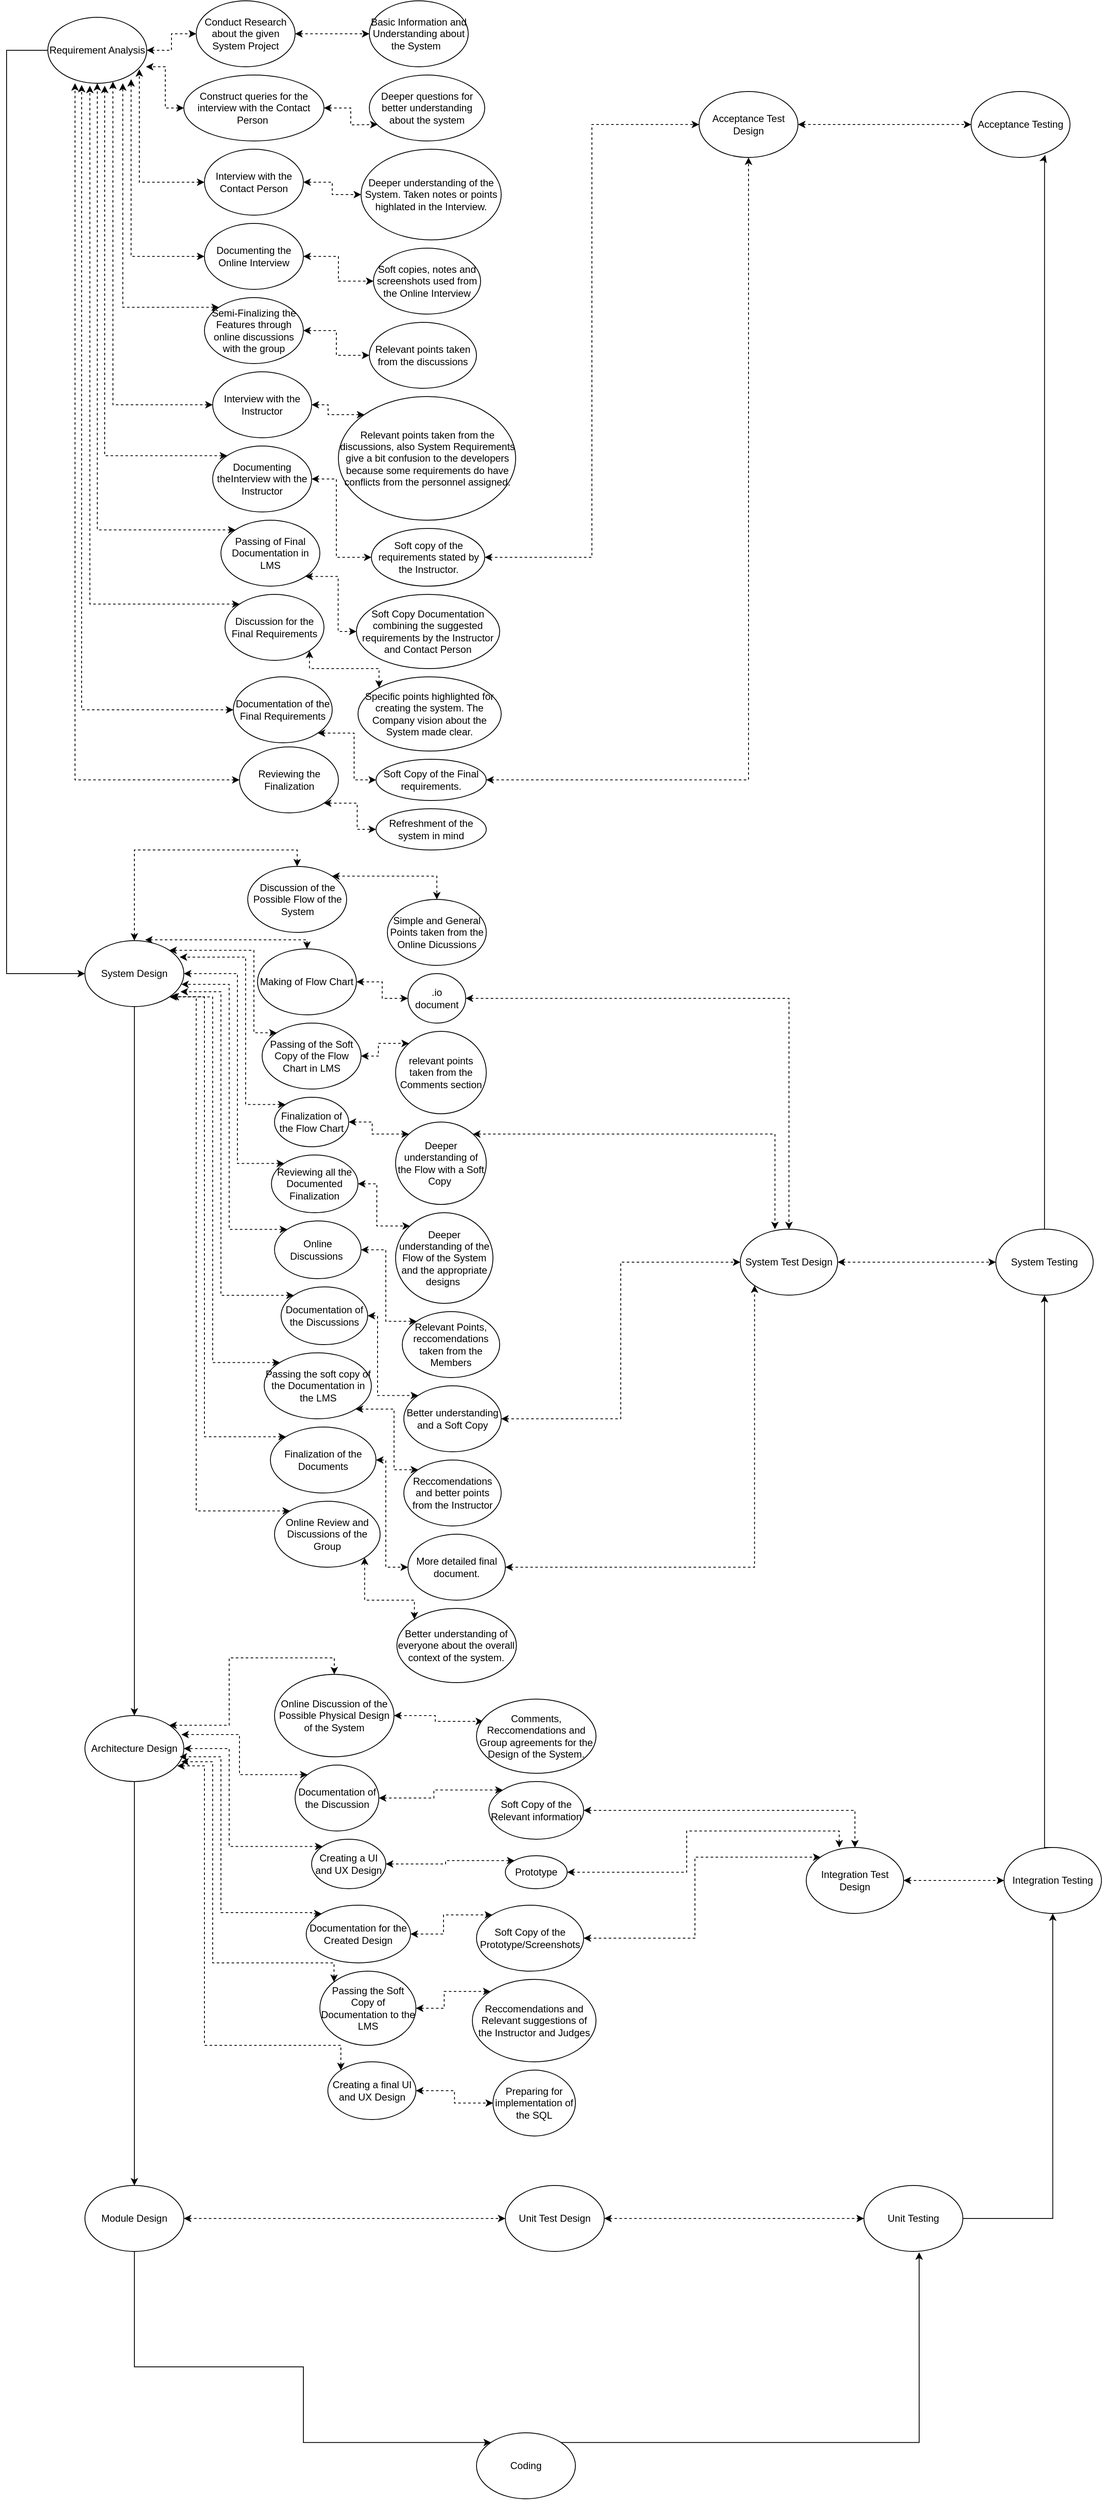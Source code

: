 <mxfile version="14.2.6" type="github"><diagram id="PlMieQk1Rn9KuF5GS92a" name="Page-1"><mxGraphModel dx="1332" dy="506" grid="1" gridSize="10" guides="1" tooltips="1" connect="1" arrows="1" fold="1" page="1" pageScale="1" pageWidth="850" pageHeight="1100" math="0" shadow="0"><root><mxCell id="0"/><mxCell id="1" parent="0"/><mxCell id="YU0Ja6pnneovkRJA9HME-8" style="edgeStyle=orthogonalEdgeStyle;rounded=0;orthogonalLoop=1;jettySize=auto;html=1;exitX=1;exitY=0.5;exitDx=0;exitDy=0;dashed=1;startArrow=classic;startFill=1;" parent="1" source="YU0Ja6pnneovkRJA9HME-1" edge="1"><mxGeometry relative="1" as="geometry"><mxPoint x="490" y="240" as="targetPoint"/></mxGeometry></mxCell><mxCell id="YU0Ja6pnneovkRJA9HME-10" style="edgeStyle=orthogonalEdgeStyle;rounded=0;orthogonalLoop=1;jettySize=auto;html=1;exitX=0;exitY=0.5;exitDx=0;exitDy=0;entryX=0.992;entryY=0.75;entryDx=0;entryDy=0;entryPerimeter=0;dashed=1;startArrow=classic;startFill=1;" parent="1" source="YU0Ja6pnneovkRJA9HME-1" target="YU0Ja6pnneovkRJA9HME-3" edge="1"><mxGeometry relative="1" as="geometry"/></mxCell><mxCell id="YU0Ja6pnneovkRJA9HME-1" value="Construct queries for the interview with the Contact Person&amp;nbsp;" style="ellipse;whiteSpace=wrap;html=1;" parent="1" vertex="1"><mxGeometry x="255" y="180" width="170" height="80" as="geometry"/></mxCell><mxCell id="YU0Ja6pnneovkRJA9HME-11" style="edgeStyle=orthogonalEdgeStyle;rounded=0;orthogonalLoop=1;jettySize=auto;html=1;exitX=0;exitY=0.5;exitDx=0;exitDy=0;entryX=0.925;entryY=0.788;entryDx=0;entryDy=0;dashed=1;startArrow=classic;startFill=1;entryPerimeter=0;" parent="1" source="YU0Ja6pnneovkRJA9HME-2" target="YU0Ja6pnneovkRJA9HME-3" edge="1"><mxGeometry relative="1" as="geometry"/></mxCell><mxCell id="YU0Ja6pnneovkRJA9HME-13" style="edgeStyle=orthogonalEdgeStyle;rounded=0;orthogonalLoop=1;jettySize=auto;html=1;exitX=1;exitY=0.5;exitDx=0;exitDy=0;dashed=1;startArrow=classic;startFill=1;" parent="1" source="YU0Ja6pnneovkRJA9HME-2" target="YU0Ja6pnneovkRJA9HME-12" edge="1"><mxGeometry relative="1" as="geometry"/></mxCell><mxCell id="YU0Ja6pnneovkRJA9HME-2" value="Interview with the Contact Person" style="ellipse;whiteSpace=wrap;html=1;" parent="1" vertex="1"><mxGeometry x="280" y="270" width="120" height="80" as="geometry"/></mxCell><mxCell id="YU0Ja6pnneovkRJA9HME-7" style="edgeStyle=orthogonalEdgeStyle;rounded=0;orthogonalLoop=1;jettySize=auto;html=1;exitX=1;exitY=0.5;exitDx=0;exitDy=0;dashed=1;startArrow=classic;startFill=1;" parent="1" source="YU0Ja6pnneovkRJA9HME-3" target="YU0Ja6pnneovkRJA9HME-5" edge="1"><mxGeometry relative="1" as="geometry"/></mxCell><mxCell id="YU0Ja6pnneovkRJA9HME-54" style="edgeStyle=orthogonalEdgeStyle;rounded=0;orthogonalLoop=1;jettySize=auto;html=1;exitX=0;exitY=0.5;exitDx=0;exitDy=0;entryX=0;entryY=0.5;entryDx=0;entryDy=0;startArrow=none;startFill=0;" parent="1" source="YU0Ja6pnneovkRJA9HME-3" target="YU0Ja6pnneovkRJA9HME-53" edge="1"><mxGeometry relative="1" as="geometry"><Array as="points"><mxPoint x="40" y="150"/><mxPoint x="40" y="1270"/></Array></mxGeometry></mxCell><mxCell id="YU0Ja6pnneovkRJA9HME-3" value="Requirement Analysis" style="ellipse;whiteSpace=wrap;html=1;" parent="1" vertex="1"><mxGeometry x="90" y="110" width="120" height="80" as="geometry"/></mxCell><mxCell id="YU0Ja6pnneovkRJA9HME-4" value="Basic Information and Understanding about the System&amp;nbsp;&amp;nbsp;" style="ellipse;whiteSpace=wrap;html=1;" parent="1" vertex="1"><mxGeometry x="480" y="90" width="120" height="80" as="geometry"/></mxCell><mxCell id="YU0Ja6pnneovkRJA9HME-6" style="edgeStyle=orthogonalEdgeStyle;rounded=0;orthogonalLoop=1;jettySize=auto;html=1;exitX=1;exitY=0.5;exitDx=0;exitDy=0;entryX=0;entryY=0.5;entryDx=0;entryDy=0;dashed=1;startArrow=classic;startFill=1;" parent="1" source="YU0Ja6pnneovkRJA9HME-5" target="YU0Ja6pnneovkRJA9HME-4" edge="1"><mxGeometry relative="1" as="geometry"/></mxCell><mxCell id="YU0Ja6pnneovkRJA9HME-5" value="Conduct Research about the given System Project" style="ellipse;whiteSpace=wrap;html=1;" parent="1" vertex="1"><mxGeometry x="270" y="90" width="120" height="80" as="geometry"/></mxCell><mxCell id="YU0Ja6pnneovkRJA9HME-9" value="Deeper questions for better understanding about the system" style="ellipse;whiteSpace=wrap;html=1;" parent="1" vertex="1"><mxGeometry x="480" y="180" width="140" height="80" as="geometry"/></mxCell><mxCell id="YU0Ja6pnneovkRJA9HME-12" value="Deeper understanding of the System. Taken notes or points highlated in the Interview." style="ellipse;whiteSpace=wrap;html=1;" parent="1" vertex="1"><mxGeometry x="470" y="270" width="170" height="110" as="geometry"/></mxCell><mxCell id="YU0Ja6pnneovkRJA9HME-15" style="edgeStyle=orthogonalEdgeStyle;rounded=0;orthogonalLoop=1;jettySize=auto;html=1;exitX=0;exitY=0.5;exitDx=0;exitDy=0;dashed=1;startArrow=classic;startFill=1;entryX=0.842;entryY=0.938;entryDx=0;entryDy=0;entryPerimeter=0;" parent="1" source="YU0Ja6pnneovkRJA9HME-14" target="YU0Ja6pnneovkRJA9HME-3" edge="1"><mxGeometry relative="1" as="geometry"><mxPoint x="190" y="180" as="targetPoint"/></mxGeometry></mxCell><mxCell id="YU0Ja6pnneovkRJA9HME-17" style="edgeStyle=orthogonalEdgeStyle;rounded=0;orthogonalLoop=1;jettySize=auto;html=1;exitX=1;exitY=0.5;exitDx=0;exitDy=0;dashed=1;startArrow=classic;startFill=1;" parent="1" source="YU0Ja6pnneovkRJA9HME-14" target="YU0Ja6pnneovkRJA9HME-16" edge="1"><mxGeometry relative="1" as="geometry"/></mxCell><mxCell id="YU0Ja6pnneovkRJA9HME-14" value="Documenting the Online Interview" style="ellipse;whiteSpace=wrap;html=1;" parent="1" vertex="1"><mxGeometry x="280" y="360" width="120" height="80" as="geometry"/></mxCell><mxCell id="YU0Ja6pnneovkRJA9HME-16" value="Soft copies, notes and screenshots used from the Online Interview" style="ellipse;whiteSpace=wrap;html=1;" parent="1" vertex="1"><mxGeometry x="485" y="390" width="130" height="80" as="geometry"/></mxCell><mxCell id="YU0Ja6pnneovkRJA9HME-19" style="edgeStyle=orthogonalEdgeStyle;rounded=0;orthogonalLoop=1;jettySize=auto;html=1;exitX=0;exitY=0;exitDx=0;exitDy=0;entryX=0.758;entryY=1;entryDx=0;entryDy=0;entryPerimeter=0;dashed=1;startArrow=classic;startFill=1;" parent="1" source="YU0Ja6pnneovkRJA9HME-18" target="YU0Ja6pnneovkRJA9HME-3" edge="1"><mxGeometry relative="1" as="geometry"/></mxCell><mxCell id="YU0Ja6pnneovkRJA9HME-21" style="edgeStyle=orthogonalEdgeStyle;rounded=0;orthogonalLoop=1;jettySize=auto;html=1;exitX=1;exitY=0.5;exitDx=0;exitDy=0;dashed=1;startArrow=classic;startFill=1;" parent="1" source="YU0Ja6pnneovkRJA9HME-18" target="YU0Ja6pnneovkRJA9HME-20" edge="1"><mxGeometry relative="1" as="geometry"/></mxCell><mxCell id="YU0Ja6pnneovkRJA9HME-18" value="Semi-Finalizing the Features through online discussions&lt;br&gt;with the group" style="ellipse;whiteSpace=wrap;html=1;" parent="1" vertex="1"><mxGeometry x="280" y="450" width="120" height="80" as="geometry"/></mxCell><mxCell id="YU0Ja6pnneovkRJA9HME-20" value="Relevant points taken from the discussions" style="ellipse;whiteSpace=wrap;html=1;" parent="1" vertex="1"><mxGeometry x="480" y="480" width="130" height="80" as="geometry"/></mxCell><mxCell id="YU0Ja6pnneovkRJA9HME-23" style="edgeStyle=orthogonalEdgeStyle;rounded=0;orthogonalLoop=1;jettySize=auto;html=1;exitX=0;exitY=0.5;exitDx=0;exitDy=0;entryX=0.658;entryY=0.975;entryDx=0;entryDy=0;entryPerimeter=0;dashed=1;startArrow=classic;startFill=1;" parent="1" source="YU0Ja6pnneovkRJA9HME-22" target="YU0Ja6pnneovkRJA9HME-3" edge="1"><mxGeometry relative="1" as="geometry"/></mxCell><mxCell id="YU0Ja6pnneovkRJA9HME-25" style="edgeStyle=orthogonalEdgeStyle;rounded=0;orthogonalLoop=1;jettySize=auto;html=1;exitX=1;exitY=0.5;exitDx=0;exitDy=0;entryX=0;entryY=0;entryDx=0;entryDy=0;dashed=1;startArrow=classic;startFill=1;" parent="1" source="YU0Ja6pnneovkRJA9HME-22" target="YU0Ja6pnneovkRJA9HME-24" edge="1"><mxGeometry relative="1" as="geometry"/></mxCell><mxCell id="YU0Ja6pnneovkRJA9HME-22" value="Interview with the Instructor" style="ellipse;whiteSpace=wrap;html=1;" parent="1" vertex="1"><mxGeometry x="290" y="540" width="120" height="80" as="geometry"/></mxCell><mxCell id="YU0Ja6pnneovkRJA9HME-24" value="Relevant points taken from the discussions, also System Requirements give a bit confusion to the developers because some requirements do have conflicts from the personnel assigned." style="ellipse;whiteSpace=wrap;html=1;" parent="1" vertex="1"><mxGeometry x="442.5" y="570" width="215" height="150" as="geometry"/></mxCell><mxCell id="YU0Ja6pnneovkRJA9HME-28" style="edgeStyle=orthogonalEdgeStyle;rounded=0;orthogonalLoop=1;jettySize=auto;html=1;exitX=1;exitY=0.5;exitDx=0;exitDy=0;entryX=0;entryY=0.5;entryDx=0;entryDy=0;dashed=1;startArrow=classic;startFill=1;" parent="1" source="YU0Ja6pnneovkRJA9HME-26" target="YU0Ja6pnneovkRJA9HME-27" edge="1"><mxGeometry relative="1" as="geometry"><Array as="points"><mxPoint x="440" y="670"/><mxPoint x="440" y="765"/></Array></mxGeometry></mxCell><mxCell id="YU0Ja6pnneovkRJA9HME-29" style="edgeStyle=orthogonalEdgeStyle;rounded=0;orthogonalLoop=1;jettySize=auto;html=1;exitX=0;exitY=0;exitDx=0;exitDy=0;entryX=0.575;entryY=1.038;entryDx=0;entryDy=0;entryPerimeter=0;dashed=1;startArrow=classic;startFill=1;" parent="1" source="YU0Ja6pnneovkRJA9HME-26" target="YU0Ja6pnneovkRJA9HME-3" edge="1"><mxGeometry relative="1" as="geometry"/></mxCell><mxCell id="YU0Ja6pnneovkRJA9HME-26" value="Documenting theInterview with the Instructor" style="ellipse;whiteSpace=wrap;html=1;" parent="1" vertex="1"><mxGeometry x="290" y="630" width="120" height="80" as="geometry"/></mxCell><mxCell id="YU0Ja6pnneovkRJA9HME-47" style="edgeStyle=orthogonalEdgeStyle;rounded=0;orthogonalLoop=1;jettySize=auto;html=1;exitX=1;exitY=0.5;exitDx=0;exitDy=0;entryX=0;entryY=0.5;entryDx=0;entryDy=0;dashed=1;startArrow=classic;startFill=1;" parent="1" source="YU0Ja6pnneovkRJA9HME-27" target="YU0Ja6pnneovkRJA9HME-46" edge="1"><mxGeometry relative="1" as="geometry"/></mxCell><mxCell id="YU0Ja6pnneovkRJA9HME-27" value="Soft copy of the requirements stated by the Instructor." style="ellipse;whiteSpace=wrap;html=1;" parent="1" vertex="1"><mxGeometry x="482.5" y="730" width="137.5" height="70" as="geometry"/></mxCell><mxCell id="YU0Ja6pnneovkRJA9HME-32" style="edgeStyle=orthogonalEdgeStyle;rounded=0;orthogonalLoop=1;jettySize=auto;html=1;exitX=1;exitY=1;exitDx=0;exitDy=0;entryX=0;entryY=0.5;entryDx=0;entryDy=0;dashed=1;startArrow=classic;startFill=1;" parent="1" source="YU0Ja6pnneovkRJA9HME-30" target="YU0Ja6pnneovkRJA9HME-31" edge="1"><mxGeometry relative="1" as="geometry"/></mxCell><mxCell id="YU0Ja6pnneovkRJA9HME-33" style="edgeStyle=orthogonalEdgeStyle;rounded=0;orthogonalLoop=1;jettySize=auto;html=1;exitX=0;exitY=0;exitDx=0;exitDy=0;entryX=0.5;entryY=1;entryDx=0;entryDy=0;dashed=1;startArrow=classic;startFill=1;" parent="1" source="YU0Ja6pnneovkRJA9HME-30" target="YU0Ja6pnneovkRJA9HME-3" edge="1"><mxGeometry relative="1" as="geometry"/></mxCell><mxCell id="YU0Ja6pnneovkRJA9HME-30" value="Passing of Final Documentation in LMS" style="ellipse;whiteSpace=wrap;html=1;" parent="1" vertex="1"><mxGeometry x="300" y="720" width="120" height="80" as="geometry"/></mxCell><mxCell id="YU0Ja6pnneovkRJA9HME-31" value="Soft Copy Documentation combining the suggested requirements by the Instructor and Contact Person" style="ellipse;whiteSpace=wrap;html=1;" parent="1" vertex="1"><mxGeometry x="464.38" y="810" width="173.75" height="90" as="geometry"/></mxCell><mxCell id="YU0Ja6pnneovkRJA9HME-36" style="edgeStyle=orthogonalEdgeStyle;rounded=0;orthogonalLoop=1;jettySize=auto;html=1;exitX=1;exitY=1;exitDx=0;exitDy=0;entryX=0;entryY=0;entryDx=0;entryDy=0;dashed=1;startArrow=classic;startFill=1;" parent="1" source="YU0Ja6pnneovkRJA9HME-34" target="YU0Ja6pnneovkRJA9HME-35" edge="1"><mxGeometry relative="1" as="geometry"><Array as="points"><mxPoint x="407" y="900"/><mxPoint x="492" y="900"/></Array></mxGeometry></mxCell><mxCell id="YU0Ja6pnneovkRJA9HME-37" style="edgeStyle=orthogonalEdgeStyle;rounded=0;orthogonalLoop=1;jettySize=auto;html=1;exitX=0;exitY=0;exitDx=0;exitDy=0;entryX=0.425;entryY=1.038;entryDx=0;entryDy=0;entryPerimeter=0;dashed=1;startArrow=classic;startFill=1;" parent="1" source="YU0Ja6pnneovkRJA9HME-34" target="YU0Ja6pnneovkRJA9HME-3" edge="1"><mxGeometry relative="1" as="geometry"/></mxCell><mxCell id="YU0Ja6pnneovkRJA9HME-34" value="Discussion for the Final Requirements" style="ellipse;whiteSpace=wrap;html=1;" parent="1" vertex="1"><mxGeometry x="305" y="810" width="120" height="80" as="geometry"/></mxCell><mxCell id="YU0Ja6pnneovkRJA9HME-35" value="Specific points highlighted for creating the system. The Company vision about the System made clear." style="ellipse;whiteSpace=wrap;html=1;" parent="1" vertex="1"><mxGeometry x="466.25" y="910" width="173.75" height="90" as="geometry"/></mxCell><mxCell id="YU0Ja6pnneovkRJA9HME-40" style="edgeStyle=orthogonalEdgeStyle;rounded=0;orthogonalLoop=1;jettySize=auto;html=1;exitX=1;exitY=1;exitDx=0;exitDy=0;entryX=0;entryY=0.5;entryDx=0;entryDy=0;dashed=1;startArrow=classic;startFill=1;" parent="1" source="YU0Ja6pnneovkRJA9HME-38" target="YU0Ja6pnneovkRJA9HME-39" edge="1"><mxGeometry relative="1" as="geometry"/></mxCell><mxCell id="YU0Ja6pnneovkRJA9HME-41" style="edgeStyle=orthogonalEdgeStyle;rounded=0;orthogonalLoop=1;jettySize=auto;html=1;exitX=0;exitY=0.5;exitDx=0;exitDy=0;entryX=0.342;entryY=1.025;entryDx=0;entryDy=0;entryPerimeter=0;dashed=1;startArrow=classic;startFill=1;" parent="1" source="YU0Ja6pnneovkRJA9HME-38" target="YU0Ja6pnneovkRJA9HME-3" edge="1"><mxGeometry relative="1" as="geometry"/></mxCell><mxCell id="YU0Ja6pnneovkRJA9HME-38" value="Documentation of the Final Requirements" style="ellipse;whiteSpace=wrap;html=1;" parent="1" vertex="1"><mxGeometry x="315" y="910" width="120" height="80" as="geometry"/></mxCell><mxCell id="YU0Ja6pnneovkRJA9HME-48" style="edgeStyle=orthogonalEdgeStyle;rounded=0;orthogonalLoop=1;jettySize=auto;html=1;exitX=1;exitY=0.5;exitDx=0;exitDy=0;entryX=0.5;entryY=1;entryDx=0;entryDy=0;dashed=1;startArrow=classic;startFill=1;" parent="1" source="YU0Ja6pnneovkRJA9HME-39" target="YU0Ja6pnneovkRJA9HME-46" edge="1"><mxGeometry relative="1" as="geometry"/></mxCell><mxCell id="YU0Ja6pnneovkRJA9HME-39" value="Soft Copy of the Final requirements." style="ellipse;whiteSpace=wrap;html=1;" parent="1" vertex="1"><mxGeometry x="488.13" y="1010" width="133.75" height="50" as="geometry"/></mxCell><mxCell id="YU0Ja6pnneovkRJA9HME-44" style="edgeStyle=orthogonalEdgeStyle;rounded=0;orthogonalLoop=1;jettySize=auto;html=1;exitX=1;exitY=1;exitDx=0;exitDy=0;entryX=0;entryY=0.5;entryDx=0;entryDy=0;dashed=1;startArrow=classic;startFill=1;" parent="1" source="YU0Ja6pnneovkRJA9HME-42" target="YU0Ja6pnneovkRJA9HME-43" edge="1"><mxGeometry relative="1" as="geometry"/></mxCell><mxCell id="YU0Ja6pnneovkRJA9HME-45" style="edgeStyle=orthogonalEdgeStyle;rounded=0;orthogonalLoop=1;jettySize=auto;html=1;exitX=0;exitY=0.5;exitDx=0;exitDy=0;entryX=0.275;entryY=1;entryDx=0;entryDy=0;entryPerimeter=0;dashed=1;startArrow=classic;startFill=1;" parent="1" source="YU0Ja6pnneovkRJA9HME-42" target="YU0Ja6pnneovkRJA9HME-3" edge="1"><mxGeometry relative="1" as="geometry"/></mxCell><mxCell id="YU0Ja6pnneovkRJA9HME-42" value="Reviewing the Finalization" style="ellipse;whiteSpace=wrap;html=1;" parent="1" vertex="1"><mxGeometry x="322.5" y="995" width="120" height="80" as="geometry"/></mxCell><mxCell id="YU0Ja6pnneovkRJA9HME-43" value="Refreshment of the system in mind" style="ellipse;whiteSpace=wrap;html=1;" parent="1" vertex="1"><mxGeometry x="488.13" y="1070" width="133.75" height="50" as="geometry"/></mxCell><mxCell id="YU0Ja6pnneovkRJA9HME-50" style="edgeStyle=orthogonalEdgeStyle;rounded=0;orthogonalLoop=1;jettySize=auto;html=1;exitX=1;exitY=0.5;exitDx=0;exitDy=0;dashed=1;startArrow=classic;startFill=1;" parent="1" source="YU0Ja6pnneovkRJA9HME-46" target="YU0Ja6pnneovkRJA9HME-49" edge="1"><mxGeometry relative="1" as="geometry"/></mxCell><mxCell id="YU0Ja6pnneovkRJA9HME-46" value="Acceptance Test Design" style="ellipse;whiteSpace=wrap;html=1;" parent="1" vertex="1"><mxGeometry x="880" y="200" width="120" height="80" as="geometry"/></mxCell><mxCell id="YU0Ja6pnneovkRJA9HME-49" value="Acceptance Testing" style="ellipse;whiteSpace=wrap;html=1;" parent="1" vertex="1"><mxGeometry x="1210" y="200" width="120" height="80" as="geometry"/></mxCell><mxCell id="YU0Ja6pnneovkRJA9HME-56" style="edgeStyle=orthogonalEdgeStyle;rounded=0;orthogonalLoop=1;jettySize=auto;html=1;exitX=0.5;exitY=0;exitDx=0;exitDy=0;entryX=0.5;entryY=0;entryDx=0;entryDy=0;dashed=1;startArrow=classic;startFill=1;" parent="1" source="YU0Ja6pnneovkRJA9HME-53" target="YU0Ja6pnneovkRJA9HME-55" edge="1"><mxGeometry relative="1" as="geometry"/></mxCell><mxCell id="YU0Ja6pnneovkRJA9HME-66" style="edgeStyle=orthogonalEdgeStyle;rounded=0;orthogonalLoop=1;jettySize=auto;html=1;exitX=1;exitY=0;exitDx=0;exitDy=0;entryX=0;entryY=0;entryDx=0;entryDy=0;dashed=1;startArrow=classic;startFill=1;" parent="1" source="YU0Ja6pnneovkRJA9HME-53" target="YU0Ja6pnneovkRJA9HME-63" edge="1"><mxGeometry relative="1" as="geometry"><Array as="points"><mxPoint x="340" y="1242"/><mxPoint x="340" y="1342"/></Array></mxGeometry></mxCell><mxCell id="YU0Ja6pnneovkRJA9HME-104" style="edgeStyle=orthogonalEdgeStyle;rounded=0;orthogonalLoop=1;jettySize=auto;html=1;exitX=0.5;exitY=1;exitDx=0;exitDy=0;entryX=0.5;entryY=0;entryDx=0;entryDy=0;startArrow=none;startFill=0;" parent="1" source="YU0Ja6pnneovkRJA9HME-53" target="YU0Ja6pnneovkRJA9HME-103" edge="1"><mxGeometry relative="1" as="geometry"/></mxCell><mxCell id="YU0Ja6pnneovkRJA9HME-53" value="System Design" style="ellipse;whiteSpace=wrap;html=1;" parent="1" vertex="1"><mxGeometry x="135" y="1230" width="120" height="80" as="geometry"/></mxCell><mxCell id="YU0Ja6pnneovkRJA9HME-58" style="edgeStyle=orthogonalEdgeStyle;rounded=0;orthogonalLoop=1;jettySize=auto;html=1;exitX=1;exitY=0;exitDx=0;exitDy=0;entryX=0.5;entryY=0;entryDx=0;entryDy=0;dashed=1;startArrow=classic;startFill=1;" parent="1" source="YU0Ja6pnneovkRJA9HME-55" target="YU0Ja6pnneovkRJA9HME-57" edge="1"><mxGeometry relative="1" as="geometry"/></mxCell><mxCell id="YU0Ja6pnneovkRJA9HME-55" value="Discussion of the Possible Flow of the System" style="ellipse;whiteSpace=wrap;html=1;" parent="1" vertex="1"><mxGeometry x="332.5" y="1140" width="120" height="80" as="geometry"/></mxCell><mxCell id="YU0Ja6pnneovkRJA9HME-57" value="Simple and General Points taken from the Online Dicussions" style="ellipse;whiteSpace=wrap;html=1;" parent="1" vertex="1"><mxGeometry x="501.88" y="1180" width="120" height="80" as="geometry"/></mxCell><mxCell id="YU0Ja6pnneovkRJA9HME-60" style="edgeStyle=orthogonalEdgeStyle;rounded=0;orthogonalLoop=1;jettySize=auto;html=1;exitX=0.5;exitY=0;exitDx=0;exitDy=0;entryX=0.608;entryY=-0.012;entryDx=0;entryDy=0;entryPerimeter=0;dashed=1;startArrow=classic;startFill=1;" parent="1" source="YU0Ja6pnneovkRJA9HME-59" target="YU0Ja6pnneovkRJA9HME-53" edge="1"><mxGeometry relative="1" as="geometry"><Array as="points"><mxPoint x="404" y="1240"/><mxPoint x="404" y="1229"/></Array></mxGeometry></mxCell><mxCell id="YU0Ja6pnneovkRJA9HME-62" style="edgeStyle=orthogonalEdgeStyle;rounded=0;orthogonalLoop=1;jettySize=auto;html=1;exitX=1;exitY=0.5;exitDx=0;exitDy=0;dashed=1;startArrow=classic;startFill=1;" parent="1" source="YU0Ja6pnneovkRJA9HME-59" target="YU0Ja6pnneovkRJA9HME-61" edge="1"><mxGeometry relative="1" as="geometry"/></mxCell><mxCell id="YU0Ja6pnneovkRJA9HME-59" value="Making of Flow Chart" style="ellipse;whiteSpace=wrap;html=1;" parent="1" vertex="1"><mxGeometry x="344.38" y="1240" width="120" height="80" as="geometry"/></mxCell><mxCell id="YU0Ja6pnneovkRJA9HME-96" style="edgeStyle=orthogonalEdgeStyle;rounded=0;orthogonalLoop=1;jettySize=auto;html=1;exitX=1;exitY=0.5;exitDx=0;exitDy=0;entryX=0.5;entryY=0;entryDx=0;entryDy=0;dashed=1;startArrow=classic;startFill=1;" parent="1" source="YU0Ja6pnneovkRJA9HME-61" target="YU0Ja6pnneovkRJA9HME-95" edge="1"><mxGeometry relative="1" as="geometry"/></mxCell><mxCell id="YU0Ja6pnneovkRJA9HME-61" value=".io document" style="ellipse;whiteSpace=wrap;html=1;" parent="1" vertex="1"><mxGeometry x="526.88" y="1270" width="70" height="60" as="geometry"/></mxCell><mxCell id="YU0Ja6pnneovkRJA9HME-65" style="edgeStyle=orthogonalEdgeStyle;rounded=0;orthogonalLoop=1;jettySize=auto;html=1;exitX=1;exitY=0.5;exitDx=0;exitDy=0;entryX=0;entryY=0;entryDx=0;entryDy=0;dashed=1;startArrow=classic;startFill=1;" parent="1" source="YU0Ja6pnneovkRJA9HME-63" target="YU0Ja6pnneovkRJA9HME-64" edge="1"><mxGeometry relative="1" as="geometry"/></mxCell><mxCell id="YU0Ja6pnneovkRJA9HME-63" value="Passing of the Soft Copy of the Flow Chart in LMS" style="ellipse;whiteSpace=wrap;html=1;" parent="1" vertex="1"><mxGeometry x="350" y="1330" width="120" height="80" as="geometry"/></mxCell><mxCell id="YU0Ja6pnneovkRJA9HME-64" value="relevant points taken from the Comments section" style="ellipse;whiteSpace=wrap;html=1;" parent="1" vertex="1"><mxGeometry x="511.88" y="1340" width="110" height="100" as="geometry"/></mxCell><mxCell id="YU0Ja6pnneovkRJA9HME-68" style="edgeStyle=orthogonalEdgeStyle;rounded=0;orthogonalLoop=1;jettySize=auto;html=1;exitX=0;exitY=0;exitDx=0;exitDy=0;entryX=0.958;entryY=0.25;entryDx=0;entryDy=0;entryPerimeter=0;dashed=1;startArrow=classic;startFill=1;" parent="1" source="YU0Ja6pnneovkRJA9HME-67" target="YU0Ja6pnneovkRJA9HME-53" edge="1"><mxGeometry relative="1" as="geometry"><Array as="points"><mxPoint x="330" y="1429"/><mxPoint x="330" y="1250"/></Array></mxGeometry></mxCell><mxCell id="YU0Ja6pnneovkRJA9HME-70" style="edgeStyle=orthogonalEdgeStyle;rounded=0;orthogonalLoop=1;jettySize=auto;html=1;exitX=1;exitY=0.5;exitDx=0;exitDy=0;entryX=0;entryY=0;entryDx=0;entryDy=0;dashed=1;startArrow=classic;startFill=1;" parent="1" source="YU0Ja6pnneovkRJA9HME-67" target="YU0Ja6pnneovkRJA9HME-69" edge="1"><mxGeometry relative="1" as="geometry"/></mxCell><mxCell id="YU0Ja6pnneovkRJA9HME-67" value="Finalization of the Flow Chart" style="ellipse;whiteSpace=wrap;html=1;" parent="1" vertex="1"><mxGeometry x="365" y="1420" width="90" height="60" as="geometry"/></mxCell><mxCell id="YU0Ja6pnneovkRJA9HME-97" style="edgeStyle=orthogonalEdgeStyle;rounded=0;orthogonalLoop=1;jettySize=auto;html=1;exitX=1;exitY=0;exitDx=0;exitDy=0;entryX=0.356;entryY=0;entryDx=0;entryDy=0;entryPerimeter=0;dashed=1;startArrow=classic;startFill=1;" parent="1" source="YU0Ja6pnneovkRJA9HME-69" target="YU0Ja6pnneovkRJA9HME-95" edge="1"><mxGeometry relative="1" as="geometry"/></mxCell><mxCell id="YU0Ja6pnneovkRJA9HME-69" value="Deeper understanding of the Flow with a Soft Copy&amp;nbsp;" style="ellipse;whiteSpace=wrap;html=1;" parent="1" vertex="1"><mxGeometry x="511.88" y="1450" width="110" height="100" as="geometry"/></mxCell><mxCell id="YU0Ja6pnneovkRJA9HME-73" style="edgeStyle=orthogonalEdgeStyle;rounded=0;orthogonalLoop=1;jettySize=auto;html=1;exitX=1;exitY=0.5;exitDx=0;exitDy=0;entryX=0;entryY=0;entryDx=0;entryDy=0;dashed=1;startArrow=classic;startFill=1;" parent="1" source="YU0Ja6pnneovkRJA9HME-71" target="YU0Ja6pnneovkRJA9HME-72" edge="1"><mxGeometry relative="1" as="geometry"/></mxCell><mxCell id="YU0Ja6pnneovkRJA9HME-74" style="edgeStyle=orthogonalEdgeStyle;rounded=0;orthogonalLoop=1;jettySize=auto;html=1;exitX=0;exitY=0;exitDx=0;exitDy=0;entryX=1;entryY=0.5;entryDx=0;entryDy=0;dashed=1;startArrow=classic;startFill=1;" parent="1" source="YU0Ja6pnneovkRJA9HME-71" target="YU0Ja6pnneovkRJA9HME-53" edge="1"><mxGeometry relative="1" as="geometry"><Array as="points"><mxPoint x="320" y="1500"/><mxPoint x="320" y="1270"/></Array></mxGeometry></mxCell><mxCell id="YU0Ja6pnneovkRJA9HME-71" value="Reviewing all the Documented Finalization" style="ellipse;whiteSpace=wrap;html=1;" parent="1" vertex="1"><mxGeometry x="361.25" y="1490" width="105" height="70" as="geometry"/></mxCell><mxCell id="YU0Ja6pnneovkRJA9HME-72" value="Deeper understanding of the Flow of the System and the appropriate designs&amp;nbsp;" style="ellipse;whiteSpace=wrap;html=1;" parent="1" vertex="1"><mxGeometry x="511.88" y="1560" width="118.12" height="110" as="geometry"/></mxCell><mxCell id="YU0Ja6pnneovkRJA9HME-76" style="edgeStyle=orthogonalEdgeStyle;rounded=0;orthogonalLoop=1;jettySize=auto;html=1;exitX=0;exitY=0;exitDx=0;exitDy=0;entryX=0.975;entryY=0.663;entryDx=0;entryDy=0;entryPerimeter=0;dashed=1;startArrow=classic;startFill=1;" parent="1" source="YU0Ja6pnneovkRJA9HME-75" target="YU0Ja6pnneovkRJA9HME-53" edge="1"><mxGeometry relative="1" as="geometry"><Array as="points"><mxPoint x="310" y="1580"/><mxPoint x="310" y="1283"/></Array></mxGeometry></mxCell><mxCell id="YU0Ja6pnneovkRJA9HME-78" style="edgeStyle=orthogonalEdgeStyle;rounded=0;orthogonalLoop=1;jettySize=auto;html=1;exitX=1;exitY=0.5;exitDx=0;exitDy=0;entryX=0;entryY=0;entryDx=0;entryDy=0;dashed=1;startArrow=classic;startFill=1;" parent="1" source="YU0Ja6pnneovkRJA9HME-75" target="YU0Ja6pnneovkRJA9HME-77" edge="1"><mxGeometry relative="1" as="geometry"><Array as="points"><mxPoint x="500" y="1605"/><mxPoint x="500" y="1692"/></Array></mxGeometry></mxCell><mxCell id="YU0Ja6pnneovkRJA9HME-75" value="Online Discussions&amp;nbsp;" style="ellipse;whiteSpace=wrap;html=1;" parent="1" vertex="1"><mxGeometry x="365" y="1570" width="105" height="70" as="geometry"/></mxCell><mxCell id="YU0Ja6pnneovkRJA9HME-77" value="Relevant Points, reccomendations taken from the Members" style="ellipse;whiteSpace=wrap;html=1;" parent="1" vertex="1"><mxGeometry x="520.01" y="1680" width="118.12" height="80" as="geometry"/></mxCell><mxCell id="YU0Ja6pnneovkRJA9HME-81" style="edgeStyle=orthogonalEdgeStyle;rounded=0;orthogonalLoop=1;jettySize=auto;html=1;exitX=1;exitY=0.5;exitDx=0;exitDy=0;entryX=0;entryY=0;entryDx=0;entryDy=0;dashed=1;startArrow=classic;startFill=1;" parent="1" source="YU0Ja6pnneovkRJA9HME-79" target="YU0Ja6pnneovkRJA9HME-80" edge="1"><mxGeometry relative="1" as="geometry"><Array as="points"><mxPoint x="490" y="1685"/><mxPoint x="490" y="1782"/></Array></mxGeometry></mxCell><mxCell id="YU0Ja6pnneovkRJA9HME-82" style="edgeStyle=orthogonalEdgeStyle;rounded=0;orthogonalLoop=1;jettySize=auto;html=1;exitX=0;exitY=0;exitDx=0;exitDy=0;entryX=0.967;entryY=0.775;entryDx=0;entryDy=0;entryPerimeter=0;dashed=1;startArrow=classic;startFill=1;" parent="1" source="YU0Ja6pnneovkRJA9HME-79" target="YU0Ja6pnneovkRJA9HME-53" edge="1"><mxGeometry relative="1" as="geometry"><Array as="points"><mxPoint x="300" y="1660"/><mxPoint x="300" y="1292"/></Array></mxGeometry></mxCell><mxCell id="YU0Ja6pnneovkRJA9HME-79" value="Documentation of the Discussions" style="ellipse;whiteSpace=wrap;html=1;" parent="1" vertex="1"><mxGeometry x="373" y="1650" width="105" height="70" as="geometry"/></mxCell><mxCell id="YU0Ja6pnneovkRJA9HME-98" style="edgeStyle=orthogonalEdgeStyle;rounded=0;orthogonalLoop=1;jettySize=auto;html=1;exitX=1;exitY=0.5;exitDx=0;exitDy=0;entryX=0;entryY=0.5;entryDx=0;entryDy=0;dashed=1;startArrow=classic;startFill=1;" parent="1" source="YU0Ja6pnneovkRJA9HME-80" target="YU0Ja6pnneovkRJA9HME-95" edge="1"><mxGeometry relative="1" as="geometry"/></mxCell><mxCell id="YU0Ja6pnneovkRJA9HME-80" value="Better understanding and a Soft Copy" style="ellipse;whiteSpace=wrap;html=1;" parent="1" vertex="1"><mxGeometry x="521.88" y="1770" width="118.12" height="80" as="geometry"/></mxCell><mxCell id="YU0Ja6pnneovkRJA9HME-85" style="edgeStyle=orthogonalEdgeStyle;rounded=0;orthogonalLoop=1;jettySize=auto;html=1;exitX=1;exitY=1;exitDx=0;exitDy=0;entryX=0;entryY=0;entryDx=0;entryDy=0;dashed=1;startArrow=classic;startFill=1;" parent="1" source="YU0Ja6pnneovkRJA9HME-83" target="YU0Ja6pnneovkRJA9HME-84" edge="1"><mxGeometry relative="1" as="geometry"><Array as="points"><mxPoint x="510" y="1798"/><mxPoint x="510" y="1872"/></Array></mxGeometry></mxCell><mxCell id="YU0Ja6pnneovkRJA9HME-86" style="edgeStyle=orthogonalEdgeStyle;rounded=0;orthogonalLoop=1;jettySize=auto;html=1;exitX=0;exitY=0;exitDx=0;exitDy=0;entryX=1;entryY=1;entryDx=0;entryDy=0;dashed=1;startArrow=classic;startFill=1;" parent="1" source="YU0Ja6pnneovkRJA9HME-83" target="YU0Ja6pnneovkRJA9HME-53" edge="1"><mxGeometry relative="1" as="geometry"><Array as="points"><mxPoint x="290" y="1742"/><mxPoint x="290" y="1298"/></Array></mxGeometry></mxCell><mxCell id="YU0Ja6pnneovkRJA9HME-83" value="Passing the soft copy of the Documentation in the LMS" style="ellipse;whiteSpace=wrap;html=1;" parent="1" vertex="1"><mxGeometry x="352.5" y="1730" width="130" height="80" as="geometry"/></mxCell><mxCell id="YU0Ja6pnneovkRJA9HME-84" value="Reccomendations and better points from the Instructor" style="ellipse;whiteSpace=wrap;html=1;" parent="1" vertex="1"><mxGeometry x="521.88" y="1860" width="118.12" height="80" as="geometry"/></mxCell><mxCell id="YU0Ja6pnneovkRJA9HME-89" style="edgeStyle=orthogonalEdgeStyle;rounded=0;orthogonalLoop=1;jettySize=auto;html=1;exitX=1;exitY=0.5;exitDx=0;exitDy=0;entryX=0;entryY=0.5;entryDx=0;entryDy=0;dashed=1;startArrow=classic;startFill=1;" parent="1" source="YU0Ja6pnneovkRJA9HME-87" target="YU0Ja6pnneovkRJA9HME-88" edge="1"><mxGeometry relative="1" as="geometry"><Array as="points"><mxPoint x="500" y="1860"/><mxPoint x="500" y="1990"/></Array></mxGeometry></mxCell><mxCell id="YU0Ja6pnneovkRJA9HME-90" style="edgeStyle=orthogonalEdgeStyle;rounded=0;orthogonalLoop=1;jettySize=auto;html=1;exitX=0;exitY=0;exitDx=0;exitDy=0;dashed=1;startArrow=classic;startFill=1;" parent="1" source="YU0Ja6pnneovkRJA9HME-87" edge="1"><mxGeometry relative="1" as="geometry"><mxPoint x="240" y="1298" as="targetPoint"/><Array as="points"><mxPoint x="280" y="1832"/><mxPoint x="280" y="1298"/></Array></mxGeometry></mxCell><mxCell id="YU0Ja6pnneovkRJA9HME-87" value="Finalization of the Documents" style="ellipse;whiteSpace=wrap;html=1;" parent="1" vertex="1"><mxGeometry x="360" y="1820" width="128.13" height="80" as="geometry"/></mxCell><mxCell id="YU0Ja6pnneovkRJA9HME-99" style="edgeStyle=orthogonalEdgeStyle;rounded=0;orthogonalLoop=1;jettySize=auto;html=1;exitX=1;exitY=0.5;exitDx=0;exitDy=0;entryX=0;entryY=1;entryDx=0;entryDy=0;dashed=1;startArrow=classic;startFill=1;" parent="1" source="YU0Ja6pnneovkRJA9HME-88" target="YU0Ja6pnneovkRJA9HME-95" edge="1"><mxGeometry relative="1" as="geometry"/></mxCell><mxCell id="YU0Ja6pnneovkRJA9HME-88" value="More detailed final document." style="ellipse;whiteSpace=wrap;html=1;" parent="1" vertex="1"><mxGeometry x="526.88" y="1950" width="118.12" height="80" as="geometry"/></mxCell><mxCell id="YU0Ja6pnneovkRJA9HME-92" style="edgeStyle=orthogonalEdgeStyle;rounded=0;orthogonalLoop=1;jettySize=auto;html=1;exitX=0;exitY=0;exitDx=0;exitDy=0;dashed=1;startArrow=classic;startFill=1;" parent="1" source="YU0Ja6pnneovkRJA9HME-91" edge="1"><mxGeometry relative="1" as="geometry"><mxPoint x="240" y="1298" as="targetPoint"/><Array as="points"><mxPoint x="270" y="1922"/><mxPoint x="270" y="1298"/></Array></mxGeometry></mxCell><mxCell id="YU0Ja6pnneovkRJA9HME-94" style="edgeStyle=orthogonalEdgeStyle;rounded=0;orthogonalLoop=1;jettySize=auto;html=1;exitX=1;exitY=1;exitDx=0;exitDy=0;entryX=0;entryY=0;entryDx=0;entryDy=0;dashed=1;startArrow=classic;startFill=1;" parent="1" source="YU0Ja6pnneovkRJA9HME-91" target="YU0Ja6pnneovkRJA9HME-93" edge="1"><mxGeometry relative="1" as="geometry"><Array as="points"><mxPoint x="474" y="2030"/><mxPoint x="535" y="2030"/></Array></mxGeometry></mxCell><mxCell id="YU0Ja6pnneovkRJA9HME-91" value="Online Review and Discussions of the Group" style="ellipse;whiteSpace=wrap;html=1;" parent="1" vertex="1"><mxGeometry x="365" y="1910" width="128.13" height="80" as="geometry"/></mxCell><mxCell id="YU0Ja6pnneovkRJA9HME-93" value="Better understanding of everyone about the overall context of the system." style="ellipse;whiteSpace=wrap;html=1;" parent="1" vertex="1"><mxGeometry x="513.44" y="2040" width="145" height="90" as="geometry"/></mxCell><mxCell id="YU0Ja6pnneovkRJA9HME-101" style="edgeStyle=orthogonalEdgeStyle;rounded=0;orthogonalLoop=1;jettySize=auto;html=1;exitX=1;exitY=0.5;exitDx=0;exitDy=0;entryX=0;entryY=0.5;entryDx=0;entryDy=0;dashed=1;startArrow=classic;startFill=1;" parent="1" source="YU0Ja6pnneovkRJA9HME-95" target="YU0Ja6pnneovkRJA9HME-100" edge="1"><mxGeometry relative="1" as="geometry"><Array as="points"><mxPoint x="1240" y="1620"/></Array></mxGeometry></mxCell><mxCell id="YU0Ja6pnneovkRJA9HME-95" value="System Test Design" style="ellipse;whiteSpace=wrap;html=1;" parent="1" vertex="1"><mxGeometry x="930" y="1580" width="118.12" height="80" as="geometry"/></mxCell><mxCell id="YU0Ja6pnneovkRJA9HME-102" style="edgeStyle=orthogonalEdgeStyle;rounded=0;orthogonalLoop=1;jettySize=auto;html=1;exitX=0.5;exitY=0;exitDx=0;exitDy=0;startArrow=none;startFill=0;entryX=0.75;entryY=0.963;entryDx=0;entryDy=0;entryPerimeter=0;" parent="1" source="YU0Ja6pnneovkRJA9HME-100" target="YU0Ja6pnneovkRJA9HME-49" edge="1"><mxGeometry relative="1" as="geometry"><mxPoint x="1299" y="280" as="targetPoint"/><Array as="points"><mxPoint x="1299" y="280"/></Array></mxGeometry></mxCell><mxCell id="YU0Ja6pnneovkRJA9HME-100" value="System Testing" style="ellipse;whiteSpace=wrap;html=1;" parent="1" vertex="1"><mxGeometry x="1240" y="1580" width="118.12" height="80" as="geometry"/></mxCell><mxCell id="YU0Ja6pnneovkRJA9HME-106" style="edgeStyle=orthogonalEdgeStyle;rounded=0;orthogonalLoop=1;jettySize=auto;html=1;exitX=1;exitY=0;exitDx=0;exitDy=0;entryX=0.5;entryY=0;entryDx=0;entryDy=0;startArrow=classic;startFill=1;dashed=1;" parent="1" source="YU0Ja6pnneovkRJA9HME-103" target="YU0Ja6pnneovkRJA9HME-105" edge="1"><mxGeometry relative="1" as="geometry"/></mxCell><mxCell id="YU0Ja6pnneovkRJA9HME-137" style="edgeStyle=orthogonalEdgeStyle;rounded=0;orthogonalLoop=1;jettySize=auto;html=1;exitX=0.5;exitY=1;exitDx=0;exitDy=0;startArrow=none;startFill=0;" parent="1" source="YU0Ja6pnneovkRJA9HME-103" target="YU0Ja6pnneovkRJA9HME-136" edge="1"><mxGeometry relative="1" as="geometry"/></mxCell><mxCell id="YU0Ja6pnneovkRJA9HME-103" value="Architecture Design" style="ellipse;whiteSpace=wrap;html=1;" parent="1" vertex="1"><mxGeometry x="135" y="2170" width="120" height="80" as="geometry"/></mxCell><mxCell id="YU0Ja6pnneovkRJA9HME-118" style="edgeStyle=orthogonalEdgeStyle;rounded=0;orthogonalLoop=1;jettySize=auto;html=1;entryX=0.055;entryY=0.3;entryDx=0;entryDy=0;entryPerimeter=0;dashed=1;startArrow=classic;startFill=1;" parent="1" source="YU0Ja6pnneovkRJA9HME-105" target="YU0Ja6pnneovkRJA9HME-117" edge="1"><mxGeometry relative="1" as="geometry"/></mxCell><mxCell id="YU0Ja6pnneovkRJA9HME-105" value="Online Discussion of the Possible Physical Design of the System" style="ellipse;whiteSpace=wrap;html=1;" parent="1" vertex="1"><mxGeometry x="365" y="2120" width="145" height="100" as="geometry"/></mxCell><mxCell id="YU0Ja6pnneovkRJA9HME-109" style="edgeStyle=orthogonalEdgeStyle;rounded=0;orthogonalLoop=1;jettySize=auto;html=1;exitX=0;exitY=0;exitDx=0;exitDy=0;entryX=0.975;entryY=0.288;entryDx=0;entryDy=0;entryPerimeter=0;dashed=1;startArrow=classic;startFill=1;" parent="1" source="YU0Ja6pnneovkRJA9HME-107" target="YU0Ja6pnneovkRJA9HME-103" edge="1"><mxGeometry relative="1" as="geometry"/></mxCell><mxCell id="YU0Ja6pnneovkRJA9HME-120" style="edgeStyle=orthogonalEdgeStyle;rounded=0;orthogonalLoop=1;jettySize=auto;html=1;exitX=1;exitY=0.5;exitDx=0;exitDy=0;entryX=0;entryY=0;entryDx=0;entryDy=0;dashed=1;startArrow=classic;startFill=1;" parent="1" source="YU0Ja6pnneovkRJA9HME-107" target="YU0Ja6pnneovkRJA9HME-119" edge="1"><mxGeometry relative="1" as="geometry"/></mxCell><mxCell id="YU0Ja6pnneovkRJA9HME-107" value="Documentation of the Discussion" style="ellipse;whiteSpace=wrap;html=1;" parent="1" vertex="1"><mxGeometry x="390" y="2230" width="101.56" height="80" as="geometry"/></mxCell><mxCell id="YU0Ja6pnneovkRJA9HME-110" style="edgeStyle=orthogonalEdgeStyle;rounded=0;orthogonalLoop=1;jettySize=auto;html=1;exitX=0;exitY=0;exitDx=0;exitDy=0;entryX=1;entryY=0.5;entryDx=0;entryDy=0;dashed=1;startArrow=classic;startFill=1;" parent="1" source="YU0Ja6pnneovkRJA9HME-108" target="YU0Ja6pnneovkRJA9HME-103" edge="1"><mxGeometry relative="1" as="geometry"><Array as="points"><mxPoint x="310" y="2329"/><mxPoint x="310" y="2210"/></Array></mxGeometry></mxCell><mxCell id="YU0Ja6pnneovkRJA9HME-122" style="edgeStyle=orthogonalEdgeStyle;rounded=0;orthogonalLoop=1;jettySize=auto;html=1;exitX=1;exitY=0.5;exitDx=0;exitDy=0;entryX=0;entryY=0;entryDx=0;entryDy=0;dashed=1;startArrow=classic;startFill=1;" parent="1" source="YU0Ja6pnneovkRJA9HME-108" target="YU0Ja6pnneovkRJA9HME-121" edge="1"><mxGeometry relative="1" as="geometry"/></mxCell><mxCell id="YU0Ja6pnneovkRJA9HME-108" value="Creating a UI and UX Design" style="ellipse;whiteSpace=wrap;html=1;" parent="1" vertex="1"><mxGeometry x="410" y="2320" width="90" height="60" as="geometry"/></mxCell><mxCell id="YU0Ja6pnneovkRJA9HME-112" style="edgeStyle=orthogonalEdgeStyle;rounded=0;orthogonalLoop=1;jettySize=auto;html=1;exitX=0;exitY=0;exitDx=0;exitDy=0;dashed=1;startArrow=classic;startFill=1;entryX=0.958;entryY=0.625;entryDx=0;entryDy=0;entryPerimeter=0;" parent="1" source="YU0Ja6pnneovkRJA9HME-111" target="YU0Ja6pnneovkRJA9HME-103" edge="1"><mxGeometry relative="1" as="geometry"><mxPoint x="260" y="2220" as="targetPoint"/><Array as="points"><mxPoint x="410" y="2410"/><mxPoint x="410" y="2409"/><mxPoint x="300" y="2409"/><mxPoint x="300" y="2220"/></Array></mxGeometry></mxCell><mxCell id="YU0Ja6pnneovkRJA9HME-124" style="edgeStyle=orthogonalEdgeStyle;rounded=0;orthogonalLoop=1;jettySize=auto;html=1;exitX=1;exitY=0.5;exitDx=0;exitDy=0;entryX=0;entryY=0;entryDx=0;entryDy=0;dashed=1;startArrow=classic;startFill=1;" parent="1" source="YU0Ja6pnneovkRJA9HME-111" target="YU0Ja6pnneovkRJA9HME-123" edge="1"><mxGeometry relative="1" as="geometry"/></mxCell><mxCell id="YU0Ja6pnneovkRJA9HME-111" value="Documentation for the Created Design" style="ellipse;whiteSpace=wrap;html=1;" parent="1" vertex="1"><mxGeometry x="403.44" y="2400" width="126.56" height="70" as="geometry"/></mxCell><mxCell id="YU0Ja6pnneovkRJA9HME-114" style="edgeStyle=orthogonalEdgeStyle;rounded=0;orthogonalLoop=1;jettySize=auto;html=1;exitX=0;exitY=0;exitDx=0;exitDy=0;entryX=0.975;entryY=0.7;entryDx=0;entryDy=0;entryPerimeter=0;dashed=1;startArrow=classic;startFill=1;" parent="1" source="YU0Ja6pnneovkRJA9HME-113" target="YU0Ja6pnneovkRJA9HME-103" edge="1"><mxGeometry relative="1" as="geometry"><Array as="points"><mxPoint x="437" y="2470"/><mxPoint x="290" y="2470"/><mxPoint x="290" y="2226"/></Array></mxGeometry></mxCell><mxCell id="YU0Ja6pnneovkRJA9HME-126" style="edgeStyle=orthogonalEdgeStyle;rounded=0;orthogonalLoop=1;jettySize=auto;html=1;exitX=1;exitY=0.5;exitDx=0;exitDy=0;entryX=0;entryY=0;entryDx=0;entryDy=0;dashed=1;startArrow=classic;startFill=1;" parent="1" source="YU0Ja6pnneovkRJA9HME-113" target="YU0Ja6pnneovkRJA9HME-125" edge="1"><mxGeometry relative="1" as="geometry"/></mxCell><mxCell id="YU0Ja6pnneovkRJA9HME-113" value="Passing the Soft Copy of Documentation to the LMS" style="ellipse;whiteSpace=wrap;html=1;" parent="1" vertex="1"><mxGeometry x="420" y="2480" width="116.56" height="90" as="geometry"/></mxCell><mxCell id="YU0Ja6pnneovkRJA9HME-116" style="edgeStyle=orthogonalEdgeStyle;rounded=0;orthogonalLoop=1;jettySize=auto;html=1;exitX=0;exitY=0;exitDx=0;exitDy=0;entryX=0.933;entryY=0.763;entryDx=0;entryDy=0;entryPerimeter=0;dashed=1;startArrow=classic;startFill=1;" parent="1" source="YU0Ja6pnneovkRJA9HME-115" target="YU0Ja6pnneovkRJA9HME-103" edge="1"><mxGeometry relative="1" as="geometry"><Array as="points"><mxPoint x="446" y="2570"/><mxPoint x="280" y="2570"/><mxPoint x="280" y="2231"/></Array></mxGeometry></mxCell><mxCell id="YU0Ja6pnneovkRJA9HME-128" style="edgeStyle=orthogonalEdgeStyle;rounded=0;orthogonalLoop=1;jettySize=auto;html=1;exitX=1;exitY=0.5;exitDx=0;exitDy=0;entryX=0;entryY=0.5;entryDx=0;entryDy=0;dashed=1;startArrow=classic;startFill=1;" parent="1" source="YU0Ja6pnneovkRJA9HME-115" target="YU0Ja6pnneovkRJA9HME-127" edge="1"><mxGeometry relative="1" as="geometry"/></mxCell><mxCell id="YU0Ja6pnneovkRJA9HME-115" value="Creating a final UI and UX Design" style="ellipse;whiteSpace=wrap;html=1;" parent="1" vertex="1"><mxGeometry x="429.68" y="2590" width="106.88" height="70" as="geometry"/></mxCell><mxCell id="YU0Ja6pnneovkRJA9HME-117" value="Comments, Reccomendations and Group agreements for the Design of the System." style="ellipse;whiteSpace=wrap;html=1;" parent="1" vertex="1"><mxGeometry x="610" y="2150" width="145" height="90" as="geometry"/></mxCell><mxCell id="YU0Ja6pnneovkRJA9HME-130" style="edgeStyle=orthogonalEdgeStyle;rounded=0;orthogonalLoop=1;jettySize=auto;html=1;exitX=1;exitY=0.5;exitDx=0;exitDy=0;entryX=0.5;entryY=0;entryDx=0;entryDy=0;dashed=1;startArrow=classic;startFill=1;" parent="1" source="YU0Ja6pnneovkRJA9HME-119" target="YU0Ja6pnneovkRJA9HME-129" edge="1"><mxGeometry relative="1" as="geometry"/></mxCell><mxCell id="YU0Ja6pnneovkRJA9HME-119" value="Soft Copy of the Relevant information" style="ellipse;whiteSpace=wrap;html=1;" parent="1" vertex="1"><mxGeometry x="625" y="2250" width="115" height="70" as="geometry"/></mxCell><mxCell id="YU0Ja6pnneovkRJA9HME-131" style="edgeStyle=orthogonalEdgeStyle;rounded=0;orthogonalLoop=1;jettySize=auto;html=1;exitX=1;exitY=0.5;exitDx=0;exitDy=0;entryX=0.339;entryY=0;entryDx=0;entryDy=0;entryPerimeter=0;dashed=1;startArrow=classic;startFill=1;" parent="1" source="YU0Ja6pnneovkRJA9HME-121" target="YU0Ja6pnneovkRJA9HME-129" edge="1"><mxGeometry relative="1" as="geometry"/></mxCell><mxCell id="YU0Ja6pnneovkRJA9HME-121" value="Prototype" style="ellipse;whiteSpace=wrap;html=1;" parent="1" vertex="1"><mxGeometry x="645" y="2340" width="75" height="40" as="geometry"/></mxCell><mxCell id="YU0Ja6pnneovkRJA9HME-132" style="edgeStyle=orthogonalEdgeStyle;rounded=0;orthogonalLoop=1;jettySize=auto;html=1;exitX=1;exitY=0.5;exitDx=0;exitDy=0;entryX=0;entryY=0;entryDx=0;entryDy=0;dashed=1;startArrow=classic;startFill=1;" parent="1" source="YU0Ja6pnneovkRJA9HME-123" target="YU0Ja6pnneovkRJA9HME-129" edge="1"><mxGeometry relative="1" as="geometry"/></mxCell><mxCell id="YU0Ja6pnneovkRJA9HME-123" value="Soft Copy of the Prototype/Screenshots" style="ellipse;whiteSpace=wrap;html=1;" parent="1" vertex="1"><mxGeometry x="610" y="2400" width="130" height="80" as="geometry"/></mxCell><mxCell id="YU0Ja6pnneovkRJA9HME-125" value="Reccomendations and Relevant suggestions of the Instructor and Judges" style="ellipse;whiteSpace=wrap;html=1;" parent="1" vertex="1"><mxGeometry x="605" y="2490" width="150" height="100" as="geometry"/></mxCell><mxCell id="YU0Ja6pnneovkRJA9HME-127" value="Preparing for implementation of the SQL" style="ellipse;whiteSpace=wrap;html=1;" parent="1" vertex="1"><mxGeometry x="630" y="2600" width="100" height="80" as="geometry"/></mxCell><mxCell id="YU0Ja6pnneovkRJA9HME-134" style="edgeStyle=orthogonalEdgeStyle;rounded=0;orthogonalLoop=1;jettySize=auto;html=1;exitX=1;exitY=0.5;exitDx=0;exitDy=0;entryX=0;entryY=0.5;entryDx=0;entryDy=0;dashed=1;startArrow=classic;startFill=1;" parent="1" source="YU0Ja6pnneovkRJA9HME-129" target="YU0Ja6pnneovkRJA9HME-133" edge="1"><mxGeometry relative="1" as="geometry"/></mxCell><mxCell id="YU0Ja6pnneovkRJA9HME-129" value="Integration Test Design" style="ellipse;whiteSpace=wrap;html=1;" parent="1" vertex="1"><mxGeometry x="1010" y="2330" width="118.12" height="80" as="geometry"/></mxCell><mxCell id="YU0Ja6pnneovkRJA9HME-135" style="edgeStyle=orthogonalEdgeStyle;rounded=0;orthogonalLoop=1;jettySize=auto;html=1;exitX=0.5;exitY=0;exitDx=0;exitDy=0;entryX=0.5;entryY=1;entryDx=0;entryDy=0;startArrow=none;startFill=0;" parent="1" source="YU0Ja6pnneovkRJA9HME-133" target="YU0Ja6pnneovkRJA9HME-100" edge="1"><mxGeometry relative="1" as="geometry"><Array as="points"><mxPoint x="1299" y="2330"/></Array></mxGeometry></mxCell><mxCell id="YU0Ja6pnneovkRJA9HME-133" value="Integration Testing" style="ellipse;whiteSpace=wrap;html=1;" parent="1" vertex="1"><mxGeometry x="1250" y="2330" width="118.12" height="80" as="geometry"/></mxCell><mxCell id="YU0Ja6pnneovkRJA9HME-139" style="edgeStyle=orthogonalEdgeStyle;rounded=0;orthogonalLoop=1;jettySize=auto;html=1;exitX=0.5;exitY=1;exitDx=0;exitDy=0;entryX=0;entryY=0;entryDx=0;entryDy=0;startArrow=none;startFill=0;" parent="1" source="YU0Ja6pnneovkRJA9HME-136" target="YU0Ja6pnneovkRJA9HME-138" edge="1"><mxGeometry relative="1" as="geometry"><Array as="points"><mxPoint x="195" y="2960"/><mxPoint x="400" y="2960"/></Array></mxGeometry></mxCell><mxCell id="YU0Ja6pnneovkRJA9HME-141" style="edgeStyle=orthogonalEdgeStyle;rounded=0;orthogonalLoop=1;jettySize=auto;html=1;exitX=1;exitY=0.5;exitDx=0;exitDy=0;startArrow=classic;startFill=1;dashed=1;" parent="1" source="YU0Ja6pnneovkRJA9HME-136" target="YU0Ja6pnneovkRJA9HME-140" edge="1"><mxGeometry relative="1" as="geometry"/></mxCell><mxCell id="YU0Ja6pnneovkRJA9HME-136" value="Module Design" style="ellipse;whiteSpace=wrap;html=1;" parent="1" vertex="1"><mxGeometry x="135" y="2740" width="120" height="80" as="geometry"/></mxCell><mxCell id="YU0Ja6pnneovkRJA9HME-144" style="edgeStyle=orthogonalEdgeStyle;rounded=0;orthogonalLoop=1;jettySize=auto;html=1;exitX=1;exitY=0;exitDx=0;exitDy=0;entryX=0.558;entryY=1.013;entryDx=0;entryDy=0;entryPerimeter=0;startArrow=none;startFill=0;" parent="1" source="YU0Ja6pnneovkRJA9HME-138" target="YU0Ja6pnneovkRJA9HME-142" edge="1"><mxGeometry relative="1" as="geometry"/></mxCell><mxCell id="YU0Ja6pnneovkRJA9HME-138" value="Coding" style="ellipse;whiteSpace=wrap;html=1;" parent="1" vertex="1"><mxGeometry x="610" y="3040" width="120" height="80" as="geometry"/></mxCell><mxCell id="YU0Ja6pnneovkRJA9HME-143" style="edgeStyle=orthogonalEdgeStyle;rounded=0;orthogonalLoop=1;jettySize=auto;html=1;exitX=1;exitY=0.5;exitDx=0;exitDy=0;dashed=1;startArrow=classic;startFill=1;" parent="1" source="YU0Ja6pnneovkRJA9HME-140" target="YU0Ja6pnneovkRJA9HME-142" edge="1"><mxGeometry relative="1" as="geometry"/></mxCell><mxCell id="YU0Ja6pnneovkRJA9HME-140" value="Unit Test Design" style="ellipse;whiteSpace=wrap;html=1;" parent="1" vertex="1"><mxGeometry x="645" y="2740" width="120" height="80" as="geometry"/></mxCell><mxCell id="YU0Ja6pnneovkRJA9HME-145" style="edgeStyle=orthogonalEdgeStyle;rounded=0;orthogonalLoop=1;jettySize=auto;html=1;exitX=1;exitY=0.5;exitDx=0;exitDy=0;entryX=0.5;entryY=1;entryDx=0;entryDy=0;startArrow=none;startFill=0;" parent="1" source="YU0Ja6pnneovkRJA9HME-142" target="YU0Ja6pnneovkRJA9HME-133" edge="1"><mxGeometry relative="1" as="geometry"/></mxCell><mxCell id="YU0Ja6pnneovkRJA9HME-142" value="Unit Testing" style="ellipse;whiteSpace=wrap;html=1;" parent="1" vertex="1"><mxGeometry x="1080" y="2740" width="120" height="80" as="geometry"/></mxCell></root></mxGraphModel></diagram></mxfile>
